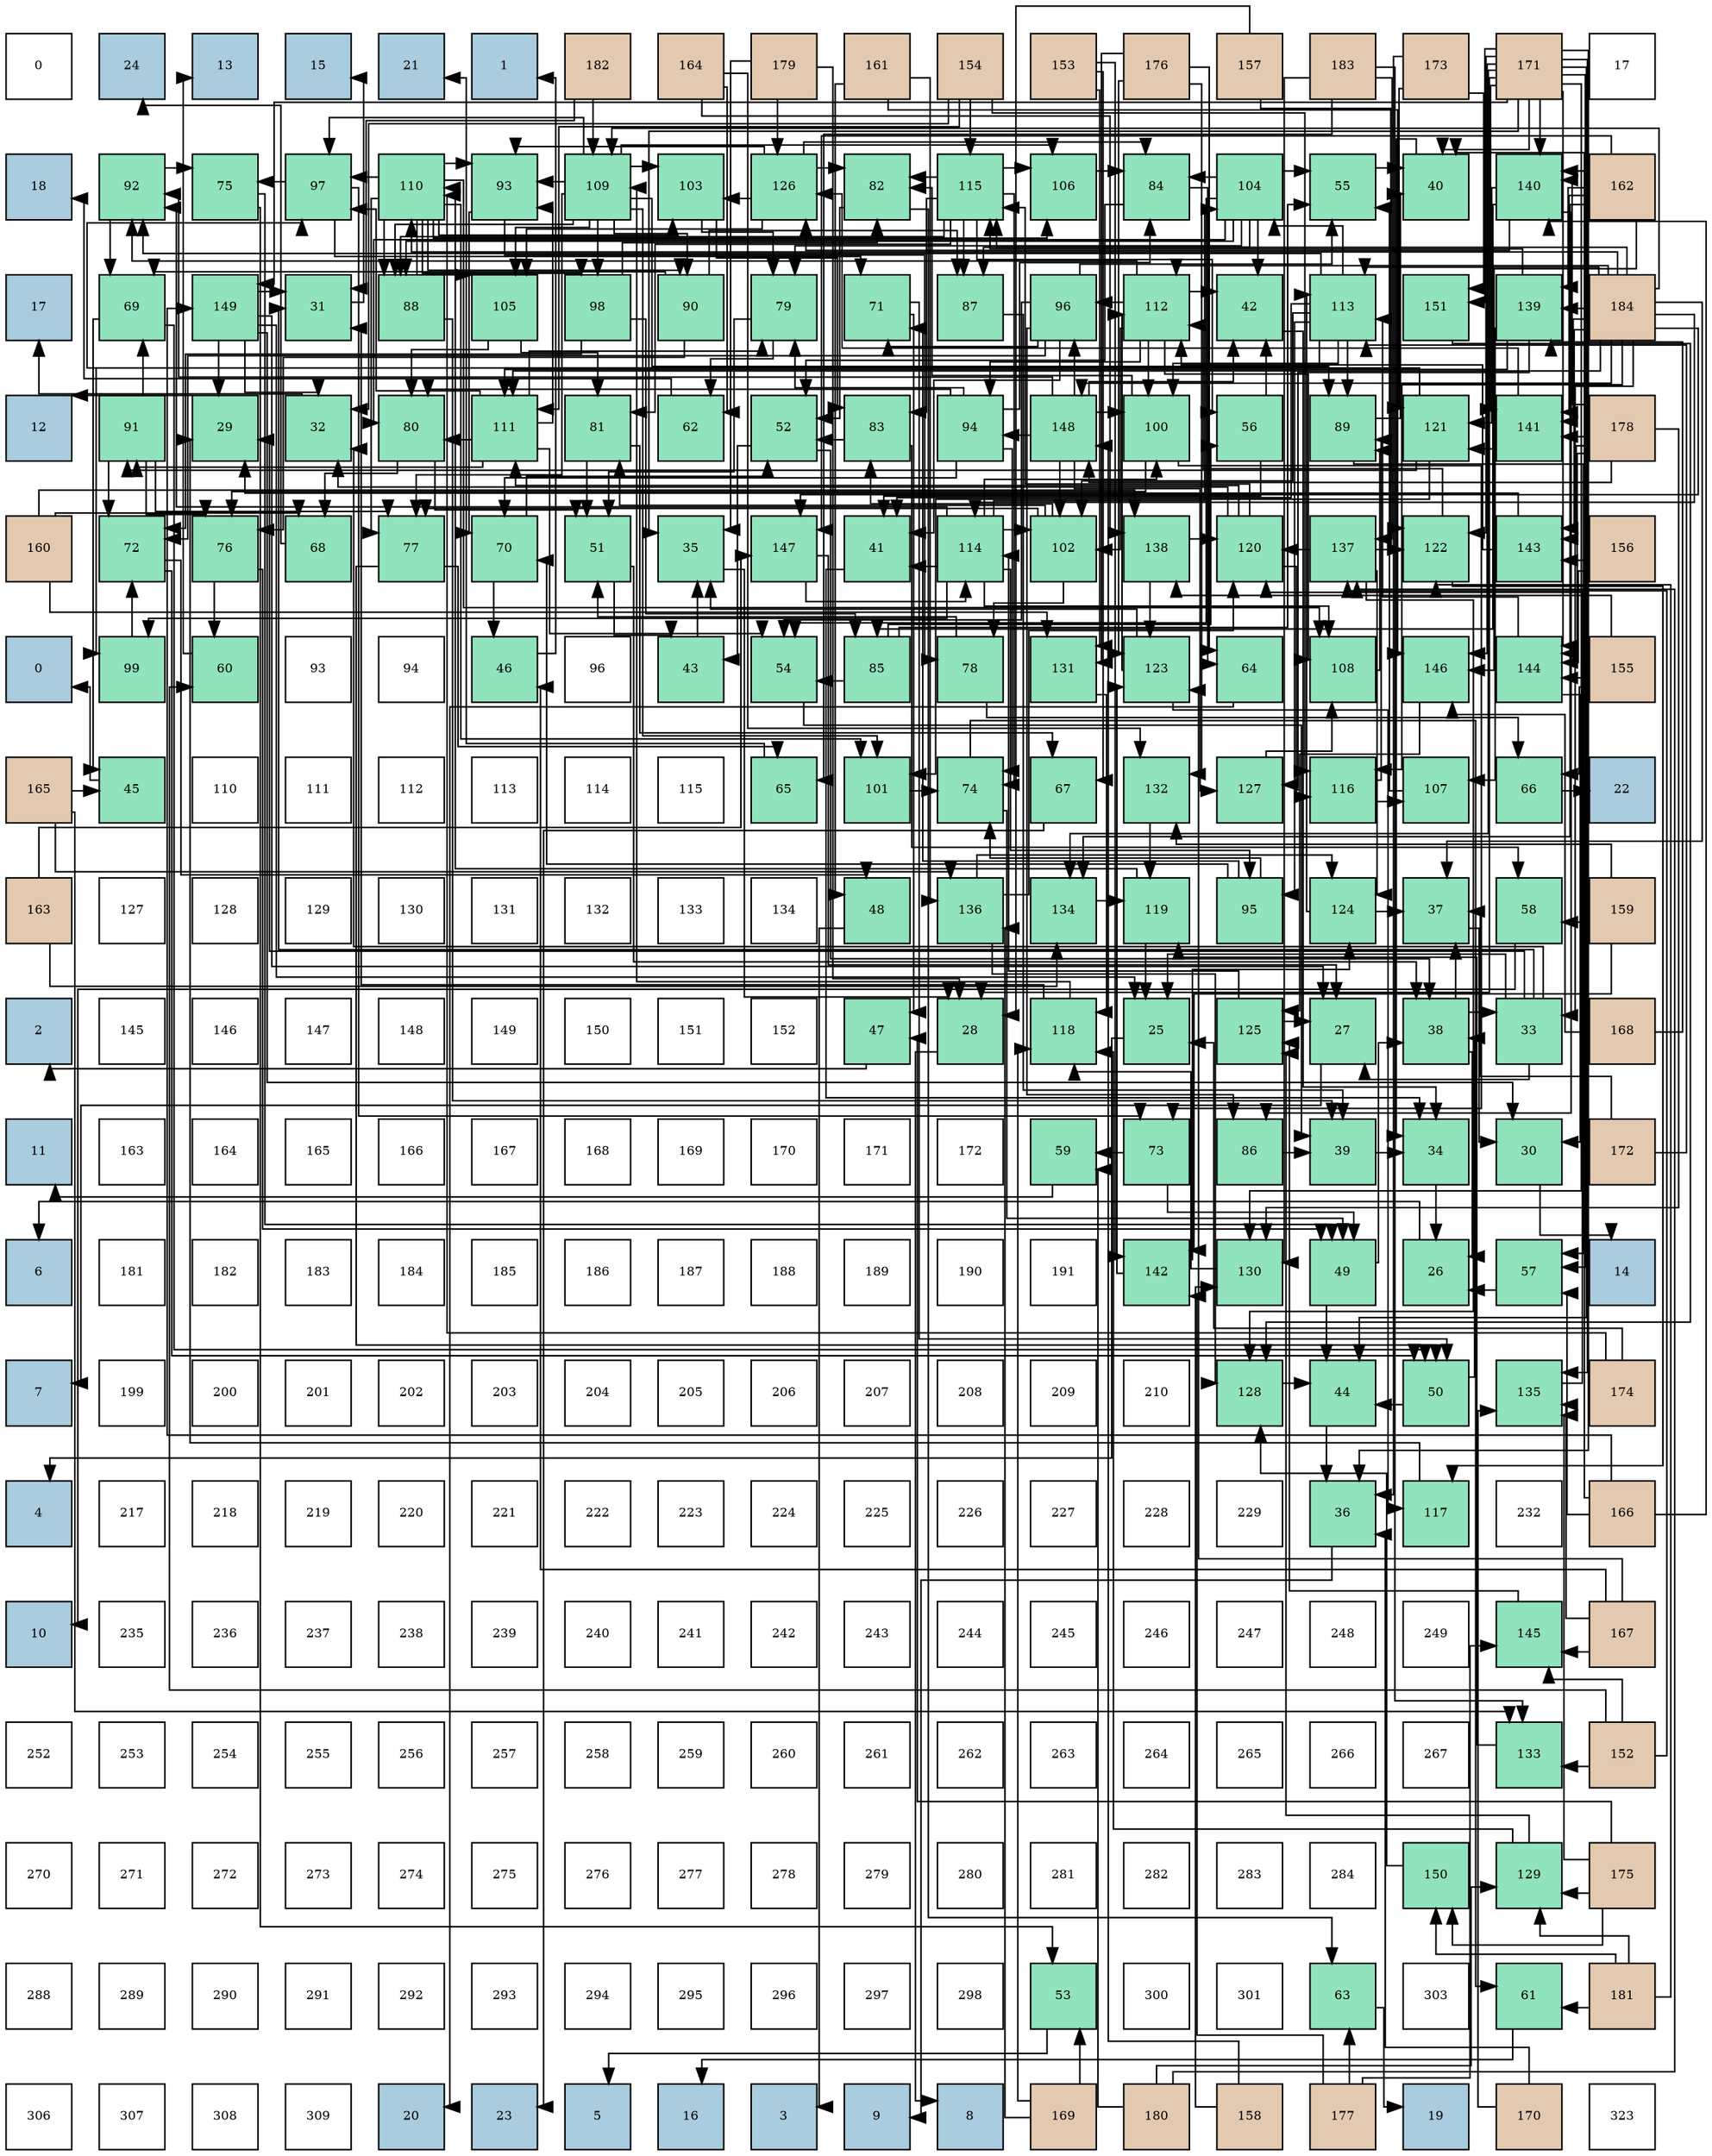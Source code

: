 digraph layout{
 rankdir=TB;
 splines=ortho;
 node [style=filled shape=square fixedsize=true width=0.6];
0[label="0", fontsize=8, fillcolor="#ffffff"];
1[label="24", fontsize=8, fillcolor="#a9ccde"];
2[label="13", fontsize=8, fillcolor="#a9ccde"];
3[label="15", fontsize=8, fillcolor="#a9ccde"];
4[label="21", fontsize=8, fillcolor="#a9ccde"];
5[label="1", fontsize=8, fillcolor="#a9ccde"];
6[label="182", fontsize=8, fillcolor="#e3c9af"];
7[label="164", fontsize=8, fillcolor="#e3c9af"];
8[label="179", fontsize=8, fillcolor="#e3c9af"];
9[label="161", fontsize=8, fillcolor="#e3c9af"];
10[label="154", fontsize=8, fillcolor="#e3c9af"];
11[label="153", fontsize=8, fillcolor="#e3c9af"];
12[label="176", fontsize=8, fillcolor="#e3c9af"];
13[label="157", fontsize=8, fillcolor="#e3c9af"];
14[label="183", fontsize=8, fillcolor="#e3c9af"];
15[label="173", fontsize=8, fillcolor="#e3c9af"];
16[label="171", fontsize=8, fillcolor="#e3c9af"];
17[label="17", fontsize=8, fillcolor="#ffffff"];
18[label="18", fontsize=8, fillcolor="#a9ccde"];
19[label="92", fontsize=8, fillcolor="#91e3bb"];
20[label="75", fontsize=8, fillcolor="#91e3bb"];
21[label="97", fontsize=8, fillcolor="#91e3bb"];
22[label="110", fontsize=8, fillcolor="#91e3bb"];
23[label="93", fontsize=8, fillcolor="#91e3bb"];
24[label="109", fontsize=8, fillcolor="#91e3bb"];
25[label="103", fontsize=8, fillcolor="#91e3bb"];
26[label="126", fontsize=8, fillcolor="#91e3bb"];
27[label="82", fontsize=8, fillcolor="#91e3bb"];
28[label="115", fontsize=8, fillcolor="#91e3bb"];
29[label="106", fontsize=8, fillcolor="#91e3bb"];
30[label="84", fontsize=8, fillcolor="#91e3bb"];
31[label="104", fontsize=8, fillcolor="#91e3bb"];
32[label="55", fontsize=8, fillcolor="#91e3bb"];
33[label="40", fontsize=8, fillcolor="#91e3bb"];
34[label="140", fontsize=8, fillcolor="#91e3bb"];
35[label="162", fontsize=8, fillcolor="#e3c9af"];
36[label="17", fontsize=8, fillcolor="#a9ccde"];
37[label="69", fontsize=8, fillcolor="#91e3bb"];
38[label="149", fontsize=8, fillcolor="#91e3bb"];
39[label="31", fontsize=8, fillcolor="#91e3bb"];
40[label="88", fontsize=8, fillcolor="#91e3bb"];
41[label="105", fontsize=8, fillcolor="#91e3bb"];
42[label="98", fontsize=8, fillcolor="#91e3bb"];
43[label="90", fontsize=8, fillcolor="#91e3bb"];
44[label="79", fontsize=8, fillcolor="#91e3bb"];
45[label="71", fontsize=8, fillcolor="#91e3bb"];
46[label="87", fontsize=8, fillcolor="#91e3bb"];
47[label="96", fontsize=8, fillcolor="#91e3bb"];
48[label="112", fontsize=8, fillcolor="#91e3bb"];
49[label="42", fontsize=8, fillcolor="#91e3bb"];
50[label="113", fontsize=8, fillcolor="#91e3bb"];
51[label="151", fontsize=8, fillcolor="#91e3bb"];
52[label="139", fontsize=8, fillcolor="#91e3bb"];
53[label="184", fontsize=8, fillcolor="#e3c9af"];
54[label="12", fontsize=8, fillcolor="#a9ccde"];
55[label="91", fontsize=8, fillcolor="#91e3bb"];
56[label="29", fontsize=8, fillcolor="#91e3bb"];
57[label="32", fontsize=8, fillcolor="#91e3bb"];
58[label="80", fontsize=8, fillcolor="#91e3bb"];
59[label="111", fontsize=8, fillcolor="#91e3bb"];
60[label="81", fontsize=8, fillcolor="#91e3bb"];
61[label="62", fontsize=8, fillcolor="#91e3bb"];
62[label="52", fontsize=8, fillcolor="#91e3bb"];
63[label="83", fontsize=8, fillcolor="#91e3bb"];
64[label="94", fontsize=8, fillcolor="#91e3bb"];
65[label="148", fontsize=8, fillcolor="#91e3bb"];
66[label="100", fontsize=8, fillcolor="#91e3bb"];
67[label="56", fontsize=8, fillcolor="#91e3bb"];
68[label="89", fontsize=8, fillcolor="#91e3bb"];
69[label="121", fontsize=8, fillcolor="#91e3bb"];
70[label="141", fontsize=8, fillcolor="#91e3bb"];
71[label="178", fontsize=8, fillcolor="#e3c9af"];
72[label="160", fontsize=8, fillcolor="#e3c9af"];
73[label="72", fontsize=8, fillcolor="#91e3bb"];
74[label="76", fontsize=8, fillcolor="#91e3bb"];
75[label="68", fontsize=8, fillcolor="#91e3bb"];
76[label="77", fontsize=8, fillcolor="#91e3bb"];
77[label="70", fontsize=8, fillcolor="#91e3bb"];
78[label="51", fontsize=8, fillcolor="#91e3bb"];
79[label="35", fontsize=8, fillcolor="#91e3bb"];
80[label="147", fontsize=8, fillcolor="#91e3bb"];
81[label="41", fontsize=8, fillcolor="#91e3bb"];
82[label="114", fontsize=8, fillcolor="#91e3bb"];
83[label="102", fontsize=8, fillcolor="#91e3bb"];
84[label="138", fontsize=8, fillcolor="#91e3bb"];
85[label="120", fontsize=8, fillcolor="#91e3bb"];
86[label="137", fontsize=8, fillcolor="#91e3bb"];
87[label="122", fontsize=8, fillcolor="#91e3bb"];
88[label="143", fontsize=8, fillcolor="#91e3bb"];
89[label="156", fontsize=8, fillcolor="#e3c9af"];
90[label="0", fontsize=8, fillcolor="#a9ccde"];
91[label="99", fontsize=8, fillcolor="#91e3bb"];
92[label="60", fontsize=8, fillcolor="#91e3bb"];
93[label="93", fontsize=8, fillcolor="#ffffff"];
94[label="94", fontsize=8, fillcolor="#ffffff"];
95[label="46", fontsize=8, fillcolor="#91e3bb"];
96[label="96", fontsize=8, fillcolor="#ffffff"];
97[label="43", fontsize=8, fillcolor="#91e3bb"];
98[label="54", fontsize=8, fillcolor="#91e3bb"];
99[label="85", fontsize=8, fillcolor="#91e3bb"];
100[label="78", fontsize=8, fillcolor="#91e3bb"];
101[label="131", fontsize=8, fillcolor="#91e3bb"];
102[label="123", fontsize=8, fillcolor="#91e3bb"];
103[label="64", fontsize=8, fillcolor="#91e3bb"];
104[label="108", fontsize=8, fillcolor="#91e3bb"];
105[label="146", fontsize=8, fillcolor="#91e3bb"];
106[label="144", fontsize=8, fillcolor="#91e3bb"];
107[label="155", fontsize=8, fillcolor="#e3c9af"];
108[label="165", fontsize=8, fillcolor="#e3c9af"];
109[label="45", fontsize=8, fillcolor="#91e3bb"];
110[label="110", fontsize=8, fillcolor="#ffffff"];
111[label="111", fontsize=8, fillcolor="#ffffff"];
112[label="112", fontsize=8, fillcolor="#ffffff"];
113[label="113", fontsize=8, fillcolor="#ffffff"];
114[label="114", fontsize=8, fillcolor="#ffffff"];
115[label="115", fontsize=8, fillcolor="#ffffff"];
116[label="65", fontsize=8, fillcolor="#91e3bb"];
117[label="101", fontsize=8, fillcolor="#91e3bb"];
118[label="74", fontsize=8, fillcolor="#91e3bb"];
119[label="67", fontsize=8, fillcolor="#91e3bb"];
120[label="132", fontsize=8, fillcolor="#91e3bb"];
121[label="127", fontsize=8, fillcolor="#91e3bb"];
122[label="116", fontsize=8, fillcolor="#91e3bb"];
123[label="107", fontsize=8, fillcolor="#91e3bb"];
124[label="66", fontsize=8, fillcolor="#91e3bb"];
125[label="22", fontsize=8, fillcolor="#a9ccde"];
126[label="163", fontsize=8, fillcolor="#e3c9af"];
127[label="127", fontsize=8, fillcolor="#ffffff"];
128[label="128", fontsize=8, fillcolor="#ffffff"];
129[label="129", fontsize=8, fillcolor="#ffffff"];
130[label="130", fontsize=8, fillcolor="#ffffff"];
131[label="131", fontsize=8, fillcolor="#ffffff"];
132[label="132", fontsize=8, fillcolor="#ffffff"];
133[label="133", fontsize=8, fillcolor="#ffffff"];
134[label="134", fontsize=8, fillcolor="#ffffff"];
135[label="48", fontsize=8, fillcolor="#91e3bb"];
136[label="136", fontsize=8, fillcolor="#91e3bb"];
137[label="134", fontsize=8, fillcolor="#91e3bb"];
138[label="119", fontsize=8, fillcolor="#91e3bb"];
139[label="95", fontsize=8, fillcolor="#91e3bb"];
140[label="124", fontsize=8, fillcolor="#91e3bb"];
141[label="37", fontsize=8, fillcolor="#91e3bb"];
142[label="58", fontsize=8, fillcolor="#91e3bb"];
143[label="159", fontsize=8, fillcolor="#e3c9af"];
144[label="2", fontsize=8, fillcolor="#a9ccde"];
145[label="145", fontsize=8, fillcolor="#ffffff"];
146[label="146", fontsize=8, fillcolor="#ffffff"];
147[label="147", fontsize=8, fillcolor="#ffffff"];
148[label="148", fontsize=8, fillcolor="#ffffff"];
149[label="149", fontsize=8, fillcolor="#ffffff"];
150[label="150", fontsize=8, fillcolor="#ffffff"];
151[label="151", fontsize=8, fillcolor="#ffffff"];
152[label="152", fontsize=8, fillcolor="#ffffff"];
153[label="47", fontsize=8, fillcolor="#91e3bb"];
154[label="28", fontsize=8, fillcolor="#91e3bb"];
155[label="118", fontsize=8, fillcolor="#91e3bb"];
156[label="25", fontsize=8, fillcolor="#91e3bb"];
157[label="125", fontsize=8, fillcolor="#91e3bb"];
158[label="27", fontsize=8, fillcolor="#91e3bb"];
159[label="38", fontsize=8, fillcolor="#91e3bb"];
160[label="33", fontsize=8, fillcolor="#91e3bb"];
161[label="168", fontsize=8, fillcolor="#e3c9af"];
162[label="11", fontsize=8, fillcolor="#a9ccde"];
163[label="163", fontsize=8, fillcolor="#ffffff"];
164[label="164", fontsize=8, fillcolor="#ffffff"];
165[label="165", fontsize=8, fillcolor="#ffffff"];
166[label="166", fontsize=8, fillcolor="#ffffff"];
167[label="167", fontsize=8, fillcolor="#ffffff"];
168[label="168", fontsize=8, fillcolor="#ffffff"];
169[label="169", fontsize=8, fillcolor="#ffffff"];
170[label="170", fontsize=8, fillcolor="#ffffff"];
171[label="171", fontsize=8, fillcolor="#ffffff"];
172[label="172", fontsize=8, fillcolor="#ffffff"];
173[label="59", fontsize=8, fillcolor="#91e3bb"];
174[label="73", fontsize=8, fillcolor="#91e3bb"];
175[label="86", fontsize=8, fillcolor="#91e3bb"];
176[label="39", fontsize=8, fillcolor="#91e3bb"];
177[label="34", fontsize=8, fillcolor="#91e3bb"];
178[label="30", fontsize=8, fillcolor="#91e3bb"];
179[label="172", fontsize=8, fillcolor="#e3c9af"];
180[label="6", fontsize=8, fillcolor="#a9ccde"];
181[label="181", fontsize=8, fillcolor="#ffffff"];
182[label="182", fontsize=8, fillcolor="#ffffff"];
183[label="183", fontsize=8, fillcolor="#ffffff"];
184[label="184", fontsize=8, fillcolor="#ffffff"];
185[label="185", fontsize=8, fillcolor="#ffffff"];
186[label="186", fontsize=8, fillcolor="#ffffff"];
187[label="187", fontsize=8, fillcolor="#ffffff"];
188[label="188", fontsize=8, fillcolor="#ffffff"];
189[label="189", fontsize=8, fillcolor="#ffffff"];
190[label="190", fontsize=8, fillcolor="#ffffff"];
191[label="191", fontsize=8, fillcolor="#ffffff"];
192[label="142", fontsize=8, fillcolor="#91e3bb"];
193[label="130", fontsize=8, fillcolor="#91e3bb"];
194[label="49", fontsize=8, fillcolor="#91e3bb"];
195[label="26", fontsize=8, fillcolor="#91e3bb"];
196[label="57", fontsize=8, fillcolor="#91e3bb"];
197[label="14", fontsize=8, fillcolor="#a9ccde"];
198[label="7", fontsize=8, fillcolor="#a9ccde"];
199[label="199", fontsize=8, fillcolor="#ffffff"];
200[label="200", fontsize=8, fillcolor="#ffffff"];
201[label="201", fontsize=8, fillcolor="#ffffff"];
202[label="202", fontsize=8, fillcolor="#ffffff"];
203[label="203", fontsize=8, fillcolor="#ffffff"];
204[label="204", fontsize=8, fillcolor="#ffffff"];
205[label="205", fontsize=8, fillcolor="#ffffff"];
206[label="206", fontsize=8, fillcolor="#ffffff"];
207[label="207", fontsize=8, fillcolor="#ffffff"];
208[label="208", fontsize=8, fillcolor="#ffffff"];
209[label="209", fontsize=8, fillcolor="#ffffff"];
210[label="210", fontsize=8, fillcolor="#ffffff"];
211[label="128", fontsize=8, fillcolor="#91e3bb"];
212[label="44", fontsize=8, fillcolor="#91e3bb"];
213[label="50", fontsize=8, fillcolor="#91e3bb"];
214[label="135", fontsize=8, fillcolor="#91e3bb"];
215[label="174", fontsize=8, fillcolor="#e3c9af"];
216[label="4", fontsize=8, fillcolor="#a9ccde"];
217[label="217", fontsize=8, fillcolor="#ffffff"];
218[label="218", fontsize=8, fillcolor="#ffffff"];
219[label="219", fontsize=8, fillcolor="#ffffff"];
220[label="220", fontsize=8, fillcolor="#ffffff"];
221[label="221", fontsize=8, fillcolor="#ffffff"];
222[label="222", fontsize=8, fillcolor="#ffffff"];
223[label="223", fontsize=8, fillcolor="#ffffff"];
224[label="224", fontsize=8, fillcolor="#ffffff"];
225[label="225", fontsize=8, fillcolor="#ffffff"];
226[label="226", fontsize=8, fillcolor="#ffffff"];
227[label="227", fontsize=8, fillcolor="#ffffff"];
228[label="228", fontsize=8, fillcolor="#ffffff"];
229[label="229", fontsize=8, fillcolor="#ffffff"];
230[label="36", fontsize=8, fillcolor="#91e3bb"];
231[label="117", fontsize=8, fillcolor="#91e3bb"];
232[label="232", fontsize=8, fillcolor="#ffffff"];
233[label="166", fontsize=8, fillcolor="#e3c9af"];
234[label="10", fontsize=8, fillcolor="#a9ccde"];
235[label="235", fontsize=8, fillcolor="#ffffff"];
236[label="236", fontsize=8, fillcolor="#ffffff"];
237[label="237", fontsize=8, fillcolor="#ffffff"];
238[label="238", fontsize=8, fillcolor="#ffffff"];
239[label="239", fontsize=8, fillcolor="#ffffff"];
240[label="240", fontsize=8, fillcolor="#ffffff"];
241[label="241", fontsize=8, fillcolor="#ffffff"];
242[label="242", fontsize=8, fillcolor="#ffffff"];
243[label="243", fontsize=8, fillcolor="#ffffff"];
244[label="244", fontsize=8, fillcolor="#ffffff"];
245[label="245", fontsize=8, fillcolor="#ffffff"];
246[label="246", fontsize=8, fillcolor="#ffffff"];
247[label="247", fontsize=8, fillcolor="#ffffff"];
248[label="248", fontsize=8, fillcolor="#ffffff"];
249[label="249", fontsize=8, fillcolor="#ffffff"];
250[label="145", fontsize=8, fillcolor="#91e3bb"];
251[label="167", fontsize=8, fillcolor="#e3c9af"];
252[label="252", fontsize=8, fillcolor="#ffffff"];
253[label="253", fontsize=8, fillcolor="#ffffff"];
254[label="254", fontsize=8, fillcolor="#ffffff"];
255[label="255", fontsize=8, fillcolor="#ffffff"];
256[label="256", fontsize=8, fillcolor="#ffffff"];
257[label="257", fontsize=8, fillcolor="#ffffff"];
258[label="258", fontsize=8, fillcolor="#ffffff"];
259[label="259", fontsize=8, fillcolor="#ffffff"];
260[label="260", fontsize=8, fillcolor="#ffffff"];
261[label="261", fontsize=8, fillcolor="#ffffff"];
262[label="262", fontsize=8, fillcolor="#ffffff"];
263[label="263", fontsize=8, fillcolor="#ffffff"];
264[label="264", fontsize=8, fillcolor="#ffffff"];
265[label="265", fontsize=8, fillcolor="#ffffff"];
266[label="266", fontsize=8, fillcolor="#ffffff"];
267[label="267", fontsize=8, fillcolor="#ffffff"];
268[label="133", fontsize=8, fillcolor="#91e3bb"];
269[label="152", fontsize=8, fillcolor="#e3c9af"];
270[label="270", fontsize=8, fillcolor="#ffffff"];
271[label="271", fontsize=8, fillcolor="#ffffff"];
272[label="272", fontsize=8, fillcolor="#ffffff"];
273[label="273", fontsize=8, fillcolor="#ffffff"];
274[label="274", fontsize=8, fillcolor="#ffffff"];
275[label="275", fontsize=8, fillcolor="#ffffff"];
276[label="276", fontsize=8, fillcolor="#ffffff"];
277[label="277", fontsize=8, fillcolor="#ffffff"];
278[label="278", fontsize=8, fillcolor="#ffffff"];
279[label="279", fontsize=8, fillcolor="#ffffff"];
280[label="280", fontsize=8, fillcolor="#ffffff"];
281[label="281", fontsize=8, fillcolor="#ffffff"];
282[label="282", fontsize=8, fillcolor="#ffffff"];
283[label="283", fontsize=8, fillcolor="#ffffff"];
284[label="284", fontsize=8, fillcolor="#ffffff"];
285[label="150", fontsize=8, fillcolor="#91e3bb"];
286[label="129", fontsize=8, fillcolor="#91e3bb"];
287[label="175", fontsize=8, fillcolor="#e3c9af"];
288[label="288", fontsize=8, fillcolor="#ffffff"];
289[label="289", fontsize=8, fillcolor="#ffffff"];
290[label="290", fontsize=8, fillcolor="#ffffff"];
291[label="291", fontsize=8, fillcolor="#ffffff"];
292[label="292", fontsize=8, fillcolor="#ffffff"];
293[label="293", fontsize=8, fillcolor="#ffffff"];
294[label="294", fontsize=8, fillcolor="#ffffff"];
295[label="295", fontsize=8, fillcolor="#ffffff"];
296[label="296", fontsize=8, fillcolor="#ffffff"];
297[label="297", fontsize=8, fillcolor="#ffffff"];
298[label="298", fontsize=8, fillcolor="#ffffff"];
299[label="53", fontsize=8, fillcolor="#91e3bb"];
300[label="300", fontsize=8, fillcolor="#ffffff"];
301[label="301", fontsize=8, fillcolor="#ffffff"];
302[label="63", fontsize=8, fillcolor="#91e3bb"];
303[label="303", fontsize=8, fillcolor="#ffffff"];
304[label="61", fontsize=8, fillcolor="#91e3bb"];
305[label="181", fontsize=8, fillcolor="#e3c9af"];
306[label="306", fontsize=8, fillcolor="#ffffff"];
307[label="307", fontsize=8, fillcolor="#ffffff"];
308[label="308", fontsize=8, fillcolor="#ffffff"];
309[label="309", fontsize=8, fillcolor="#ffffff"];
310[label="20", fontsize=8, fillcolor="#a9ccde"];
311[label="23", fontsize=8, fillcolor="#a9ccde"];
312[label="5", fontsize=8, fillcolor="#a9ccde"];
313[label="16", fontsize=8, fillcolor="#a9ccde"];
314[label="3", fontsize=8, fillcolor="#a9ccde"];
315[label="9", fontsize=8, fillcolor="#a9ccde"];
316[label="8", fontsize=8, fillcolor="#a9ccde"];
317[label="169", fontsize=8, fillcolor="#e3c9af"];
318[label="180", fontsize=8, fillcolor="#e3c9af"];
319[label="158", fontsize=8, fillcolor="#e3c9af"];
320[label="177", fontsize=8, fillcolor="#e3c9af"];
321[label="19", fontsize=8, fillcolor="#a9ccde"];
322[label="170", fontsize=8, fillcolor="#e3c9af"];
323[label="323", fontsize=8, fillcolor="#ffffff"];
edge [constraint=false, style=vis];156 -> 216;
195 -> 180;
158 -> 198;
154 -> 316;
56 -> 54;
178 -> 197;
39 -> 3;
57 -> 36;
160 -> 156;
160 -> 158;
160 -> 56;
160 -> 39;
160 -> 57;
177 -> 195;
79 -> 154;
230 -> 315;
141 -> 178;
159 -> 195;
159 -> 160;
159 -> 141;
176 -> 177;
33 -> 177;
81 -> 177;
49 -> 177;
97 -> 79;
212 -> 230;
109 -> 90;
95 -> 5;
153 -> 144;
135 -> 314;
194 -> 159;
194 -> 212;
213 -> 159;
213 -> 212;
78 -> 159;
78 -> 97;
62 -> 159;
62 -> 97;
299 -> 312;
98 -> 176;
32 -> 33;
67 -> 81;
67 -> 49;
196 -> 195;
142 -> 234;
173 -> 162;
92 -> 2;
304 -> 313;
61 -> 18;
302 -> 321;
103 -> 310;
116 -> 4;
124 -> 125;
119 -> 311;
75 -> 1;
37 -> 109;
37 -> 213;
77 -> 95;
77 -> 62;
45 -> 153;
45 -> 213;
73 -> 135;
73 -> 213;
174 -> 194;
174 -> 173;
118 -> 194;
118 -> 304;
20 -> 194;
20 -> 299;
74 -> 194;
74 -> 92;
76 -> 213;
76 -> 116;
100 -> 78;
100 -> 124;
44 -> 78;
44 -> 61;
58 -> 78;
58 -> 75;
60 -> 78;
60 -> 119;
27 -> 62;
27 -> 302;
63 -> 62;
63 -> 142;
30 -> 62;
30 -> 103;
99 -> 98;
99 -> 32;
99 -> 67;
175 -> 176;
46 -> 176;
40 -> 176;
68 -> 33;
68 -> 196;
43 -> 37;
43 -> 74;
43 -> 46;
55 -> 37;
55 -> 73;
55 -> 74;
55 -> 76;
19 -> 37;
19 -> 20;
23 -> 77;
23 -> 100;
64 -> 77;
64 -> 118;
64 -> 44;
64 -> 58;
64 -> 30;
139 -> 77;
139 -> 45;
139 -> 118;
47 -> 81;
47 -> 98;
47 -> 32;
47 -> 45;
47 -> 73;
47 -> 175;
21 -> 45;
21 -> 174;
21 -> 20;
42 -> 73;
42 -> 27;
42 -> 99;
91 -> 73;
66 -> 174;
66 -> 74;
66 -> 27;
117 -> 118;
83 -> 76;
83 -> 100;
83 -> 60;
83 -> 63;
25 -> 44;
25 -> 63;
31 -> 49;
31 -> 98;
31 -> 32;
31 -> 44;
31 -> 58;
31 -> 30;
31 -> 46;
31 -> 40;
41 -> 58;
41 -> 60;
29 -> 30;
123 -> 32;
104 -> 68;
24 -> 76;
24 -> 40;
24 -> 68;
24 -> 43;
24 -> 23;
24 -> 21;
24 -> 42;
24 -> 117;
24 -> 25;
24 -> 41;
24 -> 29;
22 -> 76;
22 -> 40;
22 -> 43;
22 -> 23;
22 -> 21;
22 -> 42;
22 -> 117;
22 -> 25;
22 -> 41;
22 -> 29;
22 -> 104;
59 -> 98;
59 -> 44;
59 -> 58;
59 -> 55;
59 -> 23;
59 -> 21;
48 -> 49;
48 -> 19;
48 -> 64;
48 -> 47;
48 -> 66;
48 -> 83;
48 -> 104;
50 -> 81;
50 -> 68;
50 -> 19;
50 -> 139;
50 -> 91;
50 -> 66;
50 -> 83;
50 -> 31;
82 -> 81;
82 -> 19;
82 -> 139;
82 -> 91;
82 -> 66;
82 -> 83;
82 -> 31;
82 -> 104;
28 -> 67;
28 -> 118;
28 -> 60;
28 -> 27;
28 -> 63;
28 -> 46;
28 -> 40;
28 -> 29;
122 -> 68;
122 -> 123;
231 -> 56;
155 -> 39;
155 -> 24;
138 -> 156;
138 -> 22;
85 -> 57;
85 -> 59;
85 -> 28;
85 -> 122;
69 -> 55;
69 -> 21;
69 -> 117;
87 -> 48;
87 -> 231;
102 -> 79;
102 -> 48;
102 -> 231;
140 -> 141;
140 -> 50;
157 -> 158;
157 -> 82;
26 -> 27;
26 -> 30;
26 -> 23;
26 -> 25;
26 -> 41;
121 -> 104;
211 -> 212;
286 -> 155;
286 -> 157;
193 -> 155;
101 -> 155;
120 -> 138;
268 -> 138;
137 -> 138;
214 -> 85;
136 -> 85;
136 -> 140;
136 -> 211;
86 -> 85;
86 -> 87;
86 -> 140;
86 -> 211;
84 -> 85;
84 -> 102;
52 -> 123;
52 -> 59;
52 -> 28;
52 -> 121;
34 -> 99;
34 -> 175;
34 -> 69;
34 -> 26;
70 -> 69;
70 -> 26;
192 -> 102;
192 -> 140;
88 -> 56;
88 -> 48;
106 -> 178;
106 -> 50;
250 -> 157;
105 -> 157;
80 -> 158;
80 -> 82;
65 -> 49;
65 -> 19;
65 -> 64;
65 -> 47;
65 -> 66;
65 -> 83;
65 -> 121;
38 -> 156;
38 -> 158;
38 -> 56;
38 -> 178;
38 -> 39;
38 -> 57;
285 -> 211;
51 -> 211;
269 -> 92;
269 -> 268;
269 -> 86;
269 -> 250;
11 -> 119;
11 -> 101;
11 -> 192;
10 -> 57;
10 -> 59;
10 -> 28;
10 -> 122;
107 -> 124;
107 -> 84;
107 -> 106;
89 -> 88;
89 -> 106;
13 -> 154;
13 -> 87;
319 -> 193;
319 -> 65;
143 -> 142;
143 -> 120;
143 -> 192;
72 -> 75;
72 -> 101;
72 -> 84;
9 -> 135;
9 -> 136;
9 -> 105;
35 -> 137;
35 -> 52;
35 -> 34;
35 -> 70;
35 -> 105;
35 -> 80;
126 -> 137;
126 -> 80;
7 -> 61;
7 -> 120;
7 -> 84;
108 -> 109;
108 -> 268;
108 -> 136;
233 -> 33;
233 -> 196;
233 -> 34;
233 -> 38;
251 -> 95;
251 -> 102;
251 -> 214;
251 -> 250;
161 -> 52;
161 -> 105;
317 -> 299;
317 -> 155;
317 -> 136;
322 -> 230;
322 -> 214;
16 -> 154;
16 -> 79;
16 -> 230;
16 -> 33;
16 -> 212;
16 -> 196;
16 -> 87;
16 -> 193;
16 -> 137;
16 -> 214;
16 -> 34;
16 -> 70;
16 -> 106;
16 -> 105;
16 -> 38;
16 -> 51;
179 -> 141;
179 -> 50;
15 -> 230;
15 -> 69;
15 -> 51;
215 -> 156;
215 -> 22;
287 -> 153;
287 -> 286;
287 -> 214;
287 -> 285;
12 -> 103;
12 -> 102;
12 -> 101;
12 -> 120;
320 -> 302;
320 -> 192;
320 -> 250;
71 -> 193;
71 -> 34;
71 -> 70;
71 -> 88;
71 -> 106;
71 -> 65;
8 -> 154;
8 -> 79;
8 -> 26;
318 -> 173;
318 -> 286;
318 -> 86;
305 -> 304;
305 -> 87;
305 -> 286;
305 -> 285;
6 -> 39;
6 -> 24;
14 -> 116;
14 -> 193;
14 -> 268;
14 -> 86;
53 -> 160;
53 -> 141;
53 -> 24;
53 -> 22;
53 -> 59;
53 -> 48;
53 -> 50;
53 -> 82;
53 -> 28;
53 -> 122;
53 -> 52;
53 -> 70;
53 -> 88;
53 -> 80;
53 -> 65;
edge [constraint=true, style=invis];
0 -> 18 -> 36 -> 54 -> 72 -> 90 -> 108 -> 126 -> 144 -> 162 -> 180 -> 198 -> 216 -> 234 -> 252 -> 270 -> 288 -> 306;
1 -> 19 -> 37 -> 55 -> 73 -> 91 -> 109 -> 127 -> 145 -> 163 -> 181 -> 199 -> 217 -> 235 -> 253 -> 271 -> 289 -> 307;
2 -> 20 -> 38 -> 56 -> 74 -> 92 -> 110 -> 128 -> 146 -> 164 -> 182 -> 200 -> 218 -> 236 -> 254 -> 272 -> 290 -> 308;
3 -> 21 -> 39 -> 57 -> 75 -> 93 -> 111 -> 129 -> 147 -> 165 -> 183 -> 201 -> 219 -> 237 -> 255 -> 273 -> 291 -> 309;
4 -> 22 -> 40 -> 58 -> 76 -> 94 -> 112 -> 130 -> 148 -> 166 -> 184 -> 202 -> 220 -> 238 -> 256 -> 274 -> 292 -> 310;
5 -> 23 -> 41 -> 59 -> 77 -> 95 -> 113 -> 131 -> 149 -> 167 -> 185 -> 203 -> 221 -> 239 -> 257 -> 275 -> 293 -> 311;
6 -> 24 -> 42 -> 60 -> 78 -> 96 -> 114 -> 132 -> 150 -> 168 -> 186 -> 204 -> 222 -> 240 -> 258 -> 276 -> 294 -> 312;
7 -> 25 -> 43 -> 61 -> 79 -> 97 -> 115 -> 133 -> 151 -> 169 -> 187 -> 205 -> 223 -> 241 -> 259 -> 277 -> 295 -> 313;
8 -> 26 -> 44 -> 62 -> 80 -> 98 -> 116 -> 134 -> 152 -> 170 -> 188 -> 206 -> 224 -> 242 -> 260 -> 278 -> 296 -> 314;
9 -> 27 -> 45 -> 63 -> 81 -> 99 -> 117 -> 135 -> 153 -> 171 -> 189 -> 207 -> 225 -> 243 -> 261 -> 279 -> 297 -> 315;
10 -> 28 -> 46 -> 64 -> 82 -> 100 -> 118 -> 136 -> 154 -> 172 -> 190 -> 208 -> 226 -> 244 -> 262 -> 280 -> 298 -> 316;
11 -> 29 -> 47 -> 65 -> 83 -> 101 -> 119 -> 137 -> 155 -> 173 -> 191 -> 209 -> 227 -> 245 -> 263 -> 281 -> 299 -> 317;
12 -> 30 -> 48 -> 66 -> 84 -> 102 -> 120 -> 138 -> 156 -> 174 -> 192 -> 210 -> 228 -> 246 -> 264 -> 282 -> 300 -> 318;
13 -> 31 -> 49 -> 67 -> 85 -> 103 -> 121 -> 139 -> 157 -> 175 -> 193 -> 211 -> 229 -> 247 -> 265 -> 283 -> 301 -> 319;
14 -> 32 -> 50 -> 68 -> 86 -> 104 -> 122 -> 140 -> 158 -> 176 -> 194 -> 212 -> 230 -> 248 -> 266 -> 284 -> 302 -> 320;
15 -> 33 -> 51 -> 69 -> 87 -> 105 -> 123 -> 141 -> 159 -> 177 -> 195 -> 213 -> 231 -> 249 -> 267 -> 285 -> 303 -> 321;
16 -> 34 -> 52 -> 70 -> 88 -> 106 -> 124 -> 142 -> 160 -> 178 -> 196 -> 214 -> 232 -> 250 -> 268 -> 286 -> 304 -> 322;
17 -> 35 -> 53 -> 71 -> 89 -> 107 -> 125 -> 143 -> 161 -> 179 -> 197 -> 215 -> 233 -> 251 -> 269 -> 287 -> 305 -> 323;
rank = same {0 -> 1 -> 2 -> 3 -> 4 -> 5 -> 6 -> 7 -> 8 -> 9 -> 10 -> 11 -> 12 -> 13 -> 14 -> 15 -> 16 -> 17};
rank = same {18 -> 19 -> 20 -> 21 -> 22 -> 23 -> 24 -> 25 -> 26 -> 27 -> 28 -> 29 -> 30 -> 31 -> 32 -> 33 -> 34 -> 35};
rank = same {36 -> 37 -> 38 -> 39 -> 40 -> 41 -> 42 -> 43 -> 44 -> 45 -> 46 -> 47 -> 48 -> 49 -> 50 -> 51 -> 52 -> 53};
rank = same {54 -> 55 -> 56 -> 57 -> 58 -> 59 -> 60 -> 61 -> 62 -> 63 -> 64 -> 65 -> 66 -> 67 -> 68 -> 69 -> 70 -> 71};
rank = same {72 -> 73 -> 74 -> 75 -> 76 -> 77 -> 78 -> 79 -> 80 -> 81 -> 82 -> 83 -> 84 -> 85 -> 86 -> 87 -> 88 -> 89};
rank = same {90 -> 91 -> 92 -> 93 -> 94 -> 95 -> 96 -> 97 -> 98 -> 99 -> 100 -> 101 -> 102 -> 103 -> 104 -> 105 -> 106 -> 107};
rank = same {108 -> 109 -> 110 -> 111 -> 112 -> 113 -> 114 -> 115 -> 116 -> 117 -> 118 -> 119 -> 120 -> 121 -> 122 -> 123 -> 124 -> 125};
rank = same {126 -> 127 -> 128 -> 129 -> 130 -> 131 -> 132 -> 133 -> 134 -> 135 -> 136 -> 137 -> 138 -> 139 -> 140 -> 141 -> 142 -> 143};
rank = same {144 -> 145 -> 146 -> 147 -> 148 -> 149 -> 150 -> 151 -> 152 -> 153 -> 154 -> 155 -> 156 -> 157 -> 158 -> 159 -> 160 -> 161};
rank = same {162 -> 163 -> 164 -> 165 -> 166 -> 167 -> 168 -> 169 -> 170 -> 171 -> 172 -> 173 -> 174 -> 175 -> 176 -> 177 -> 178 -> 179};
rank = same {180 -> 181 -> 182 -> 183 -> 184 -> 185 -> 186 -> 187 -> 188 -> 189 -> 190 -> 191 -> 192 -> 193 -> 194 -> 195 -> 196 -> 197};
rank = same {198 -> 199 -> 200 -> 201 -> 202 -> 203 -> 204 -> 205 -> 206 -> 207 -> 208 -> 209 -> 210 -> 211 -> 212 -> 213 -> 214 -> 215};
rank = same {216 -> 217 -> 218 -> 219 -> 220 -> 221 -> 222 -> 223 -> 224 -> 225 -> 226 -> 227 -> 228 -> 229 -> 230 -> 231 -> 232 -> 233};
rank = same {234 -> 235 -> 236 -> 237 -> 238 -> 239 -> 240 -> 241 -> 242 -> 243 -> 244 -> 245 -> 246 -> 247 -> 248 -> 249 -> 250 -> 251};
rank = same {252 -> 253 -> 254 -> 255 -> 256 -> 257 -> 258 -> 259 -> 260 -> 261 -> 262 -> 263 -> 264 -> 265 -> 266 -> 267 -> 268 -> 269};
rank = same {270 -> 271 -> 272 -> 273 -> 274 -> 275 -> 276 -> 277 -> 278 -> 279 -> 280 -> 281 -> 282 -> 283 -> 284 -> 285 -> 286 -> 287};
rank = same {288 -> 289 -> 290 -> 291 -> 292 -> 293 -> 294 -> 295 -> 296 -> 297 -> 298 -> 299 -> 300 -> 301 -> 302 -> 303 -> 304 -> 305};
rank = same {306 -> 307 -> 308 -> 309 -> 310 -> 311 -> 312 -> 313 -> 314 -> 315 -> 316 -> 317 -> 318 -> 319 -> 320 -> 321 -> 322 -> 323};
}